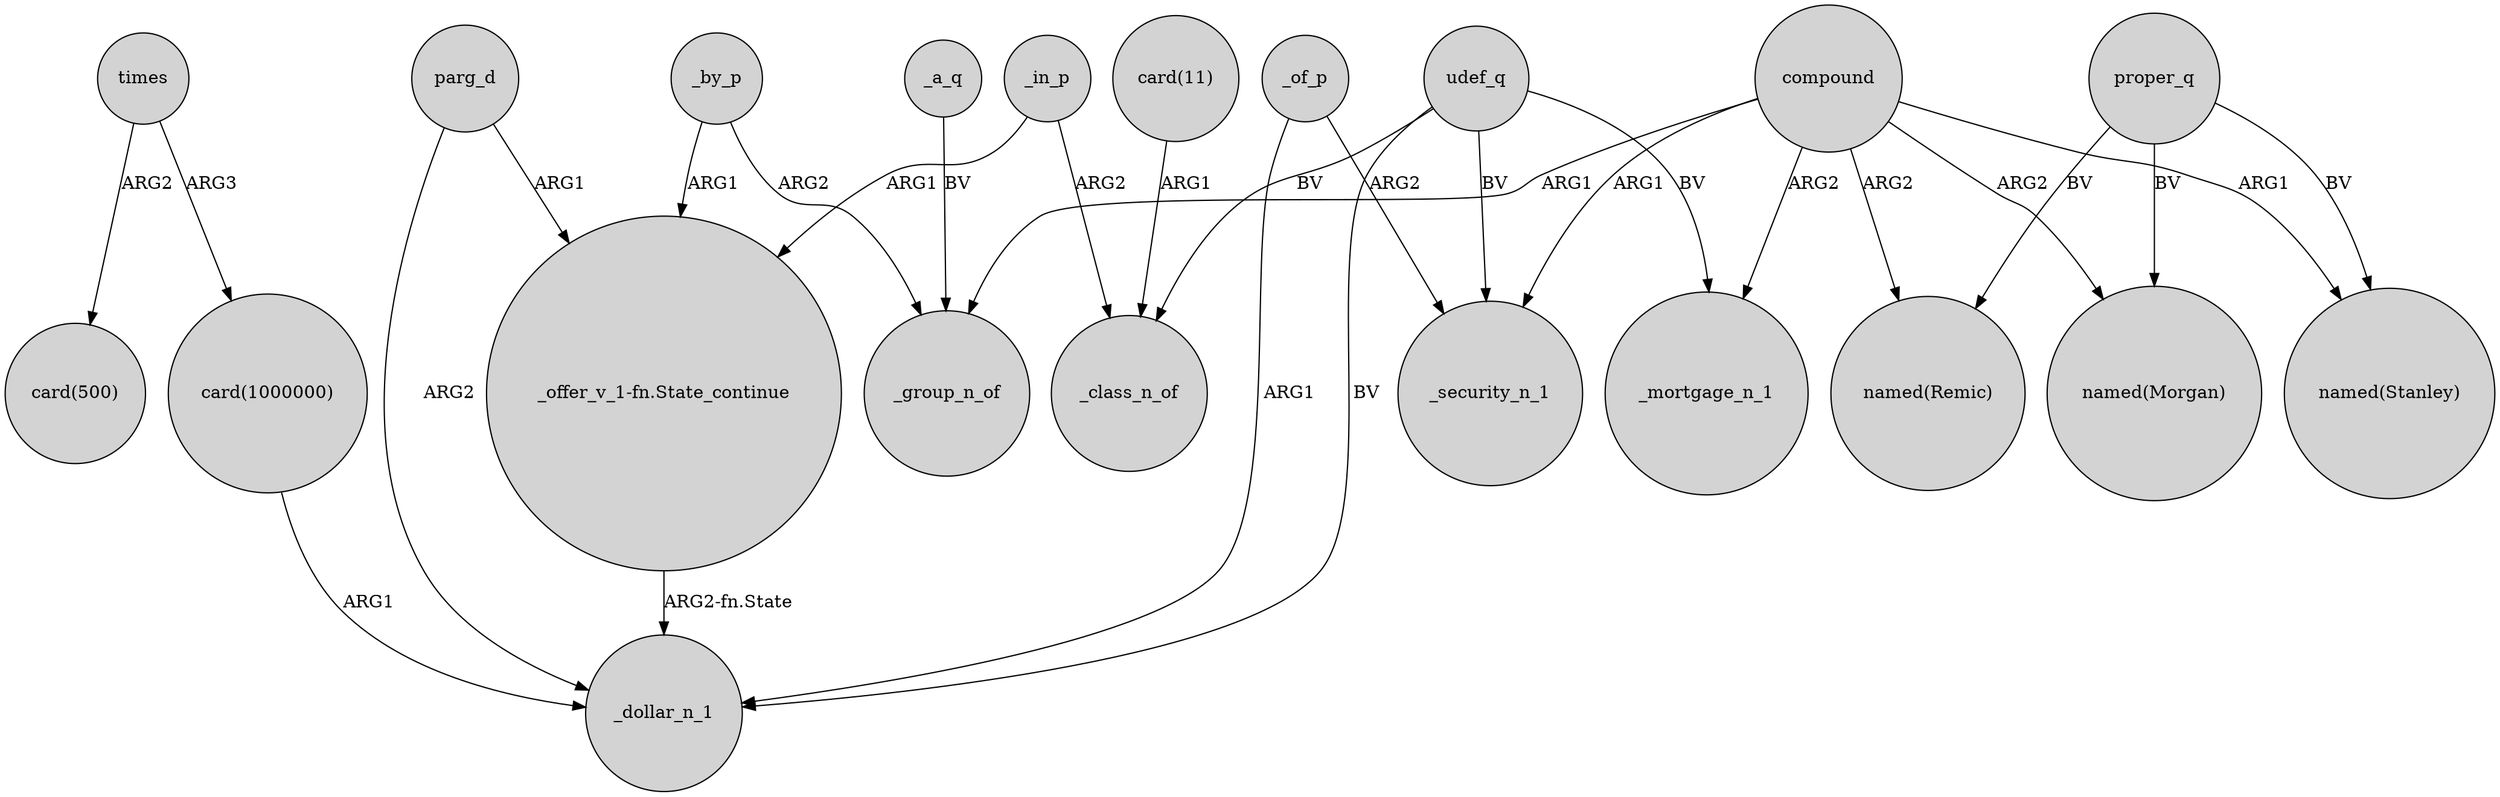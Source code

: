 digraph {
	node [shape=circle style=filled]
	_of_p -> _dollar_n_1 [label=ARG1]
	parg_d -> _dollar_n_1 [label=ARG2]
	_of_p -> _security_n_1 [label=ARG2]
	times -> "card(1000000)" [label=ARG3]
	_by_p -> "_offer_v_1-fn.State_continue" [label=ARG1]
	proper_q -> "named(Stanley)" [label=BV]
	"card(11)" -> _class_n_of [label=ARG1]
	_in_p -> _class_n_of [label=ARG2]
	udef_q -> _security_n_1 [label=BV]
	parg_d -> "_offer_v_1-fn.State_continue" [label=ARG1]
	_in_p -> "_offer_v_1-fn.State_continue" [label=ARG1]
	_a_q -> _group_n_of [label=BV]
	compound -> _group_n_of [label=ARG1]
	compound -> _mortgage_n_1 [label=ARG2]
	udef_q -> _mortgage_n_1 [label=BV]
	proper_q -> "named(Remic)" [label=BV]
	compound -> _security_n_1 [label=ARG1]
	"_offer_v_1-fn.State_continue" -> _dollar_n_1 [label="ARG2-fn.State"]
	compound -> "named(Morgan)" [label=ARG2]
	_by_p -> _group_n_of [label=ARG2]
	udef_q -> _dollar_n_1 [label=BV]
	"card(1000000)" -> _dollar_n_1 [label=ARG1]
	udef_q -> _class_n_of [label=BV]
	times -> "card(500)" [label=ARG2]
	compound -> "named(Remic)" [label=ARG2]
	proper_q -> "named(Morgan)" [label=BV]
	compound -> "named(Stanley)" [label=ARG1]
}
